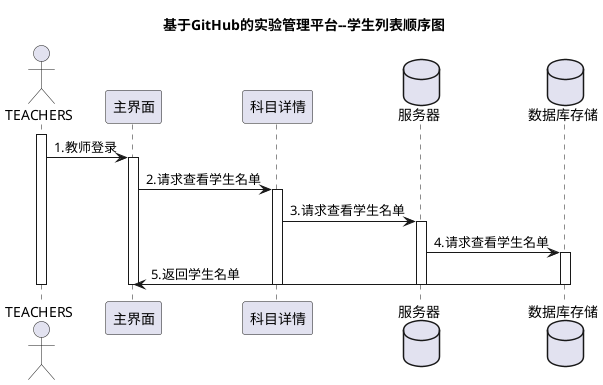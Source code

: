 @startuml
title 基于GitHub的实验管理平台--学生列表顺序图
actor TEACHERS
activate TEACHERS
TEACHERS -> 主界面: 1.教师登录
activate 主界面
主界面->科目详情:2.请求查看学生名单
activate 科目详情
database 服务器
database 数据库存储
科目详情 -> 服务器:3.请求查看学生名单
activate 服务器
服务器-> 数据库存储:4.请求查看学生名单
activate 数据库存储
数据库存储->主界面:5.返回学生名单
deactivate 数据库存储
deactivate 服务器
deactivate 主界面
deactivate 科目详情
deactivate TEACHERS
@enduml